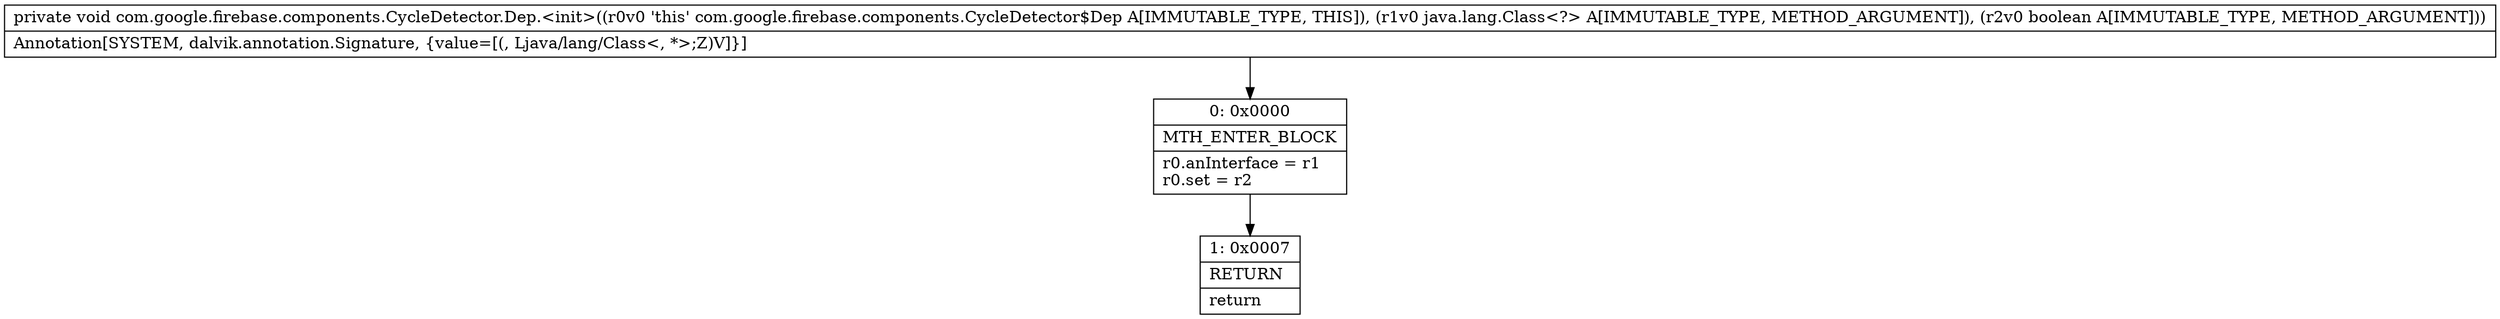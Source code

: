 digraph "CFG forcom.google.firebase.components.CycleDetector.Dep.\<init\>(Ljava\/lang\/Class;Z)V" {
Node_0 [shape=record,label="{0\:\ 0x0000|MTH_ENTER_BLOCK\l|r0.anInterface = r1\lr0.set = r2\l}"];
Node_1 [shape=record,label="{1\:\ 0x0007|RETURN\l|return\l}"];
MethodNode[shape=record,label="{private void com.google.firebase.components.CycleDetector.Dep.\<init\>((r0v0 'this' com.google.firebase.components.CycleDetector$Dep A[IMMUTABLE_TYPE, THIS]), (r1v0 java.lang.Class\<?\> A[IMMUTABLE_TYPE, METHOD_ARGUMENT]), (r2v0 boolean A[IMMUTABLE_TYPE, METHOD_ARGUMENT]))  | Annotation[SYSTEM, dalvik.annotation.Signature, \{value=[(, Ljava\/lang\/Class\<, *\>;Z)V]\}]\l}"];
MethodNode -> Node_0;
Node_0 -> Node_1;
}

